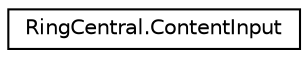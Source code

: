 digraph "Graphical Class Hierarchy"
{
 // LATEX_PDF_SIZE
  edge [fontname="Helvetica",fontsize="10",labelfontname="Helvetica",labelfontsize="10"];
  node [fontname="Helvetica",fontsize="10",shape=record];
  rankdir="LR";
  Node0 [label="RingCentral.ContentInput",height=0.2,width=0.4,color="black", fillcolor="white", style="filled",URL="$classRingCentral_1_1ContentInput.html",tooltip=" "];
}

